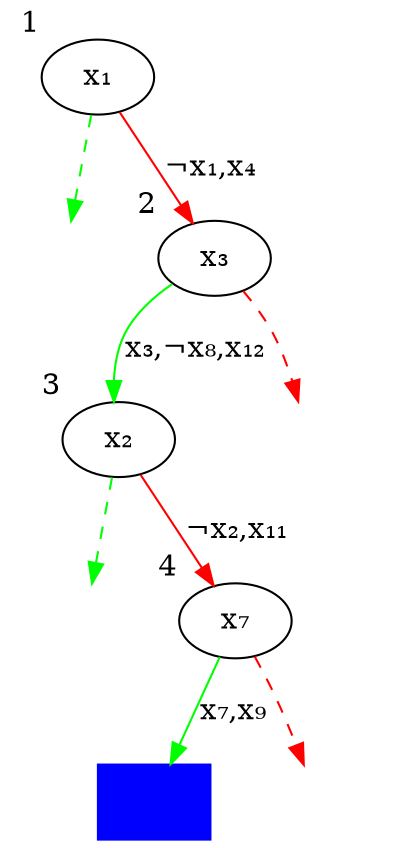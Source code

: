 digraph {
    x₁t [style="invisible"]
    x₃f [style="invisible"]
    x₂t [style="invisible"]
    x₁  [xlabel="1"]
    x₃  [xlabel="2"]
    x₂  [xlabel="3"]
    x₇  [xlabel="4"]
    c   [shape="box",label="",color="blue",style="filled"]
    x₇f [label="label",style="invisible"]
    x₁ -> x₁t [color="green",style="dashed"]
    x₁ -> x₃  [color="red",label="¬x₁,x₄"]
    x₃ -> x₂  [color="green",label="x₃,¬x₈,x₁₂"]
    x₃ -> x₃f [color="red",style="dashed"]
    x₂ -> x₃f [style="invisible",arrowhead=none]
    x₂ -> x₇  [color="red",label="¬x₂,x₁₁"]
    x₂ -> x₂t [color="green",style="dashed"]
    x₇ -> c   [color="green",label="x₇,x₉"]
    x₇ -> x₇f [color="red",style="dashed"]
    {rank=same; x₃f x₂}
    overlap=false
    splines=true
    bgcolor=transparent
}

